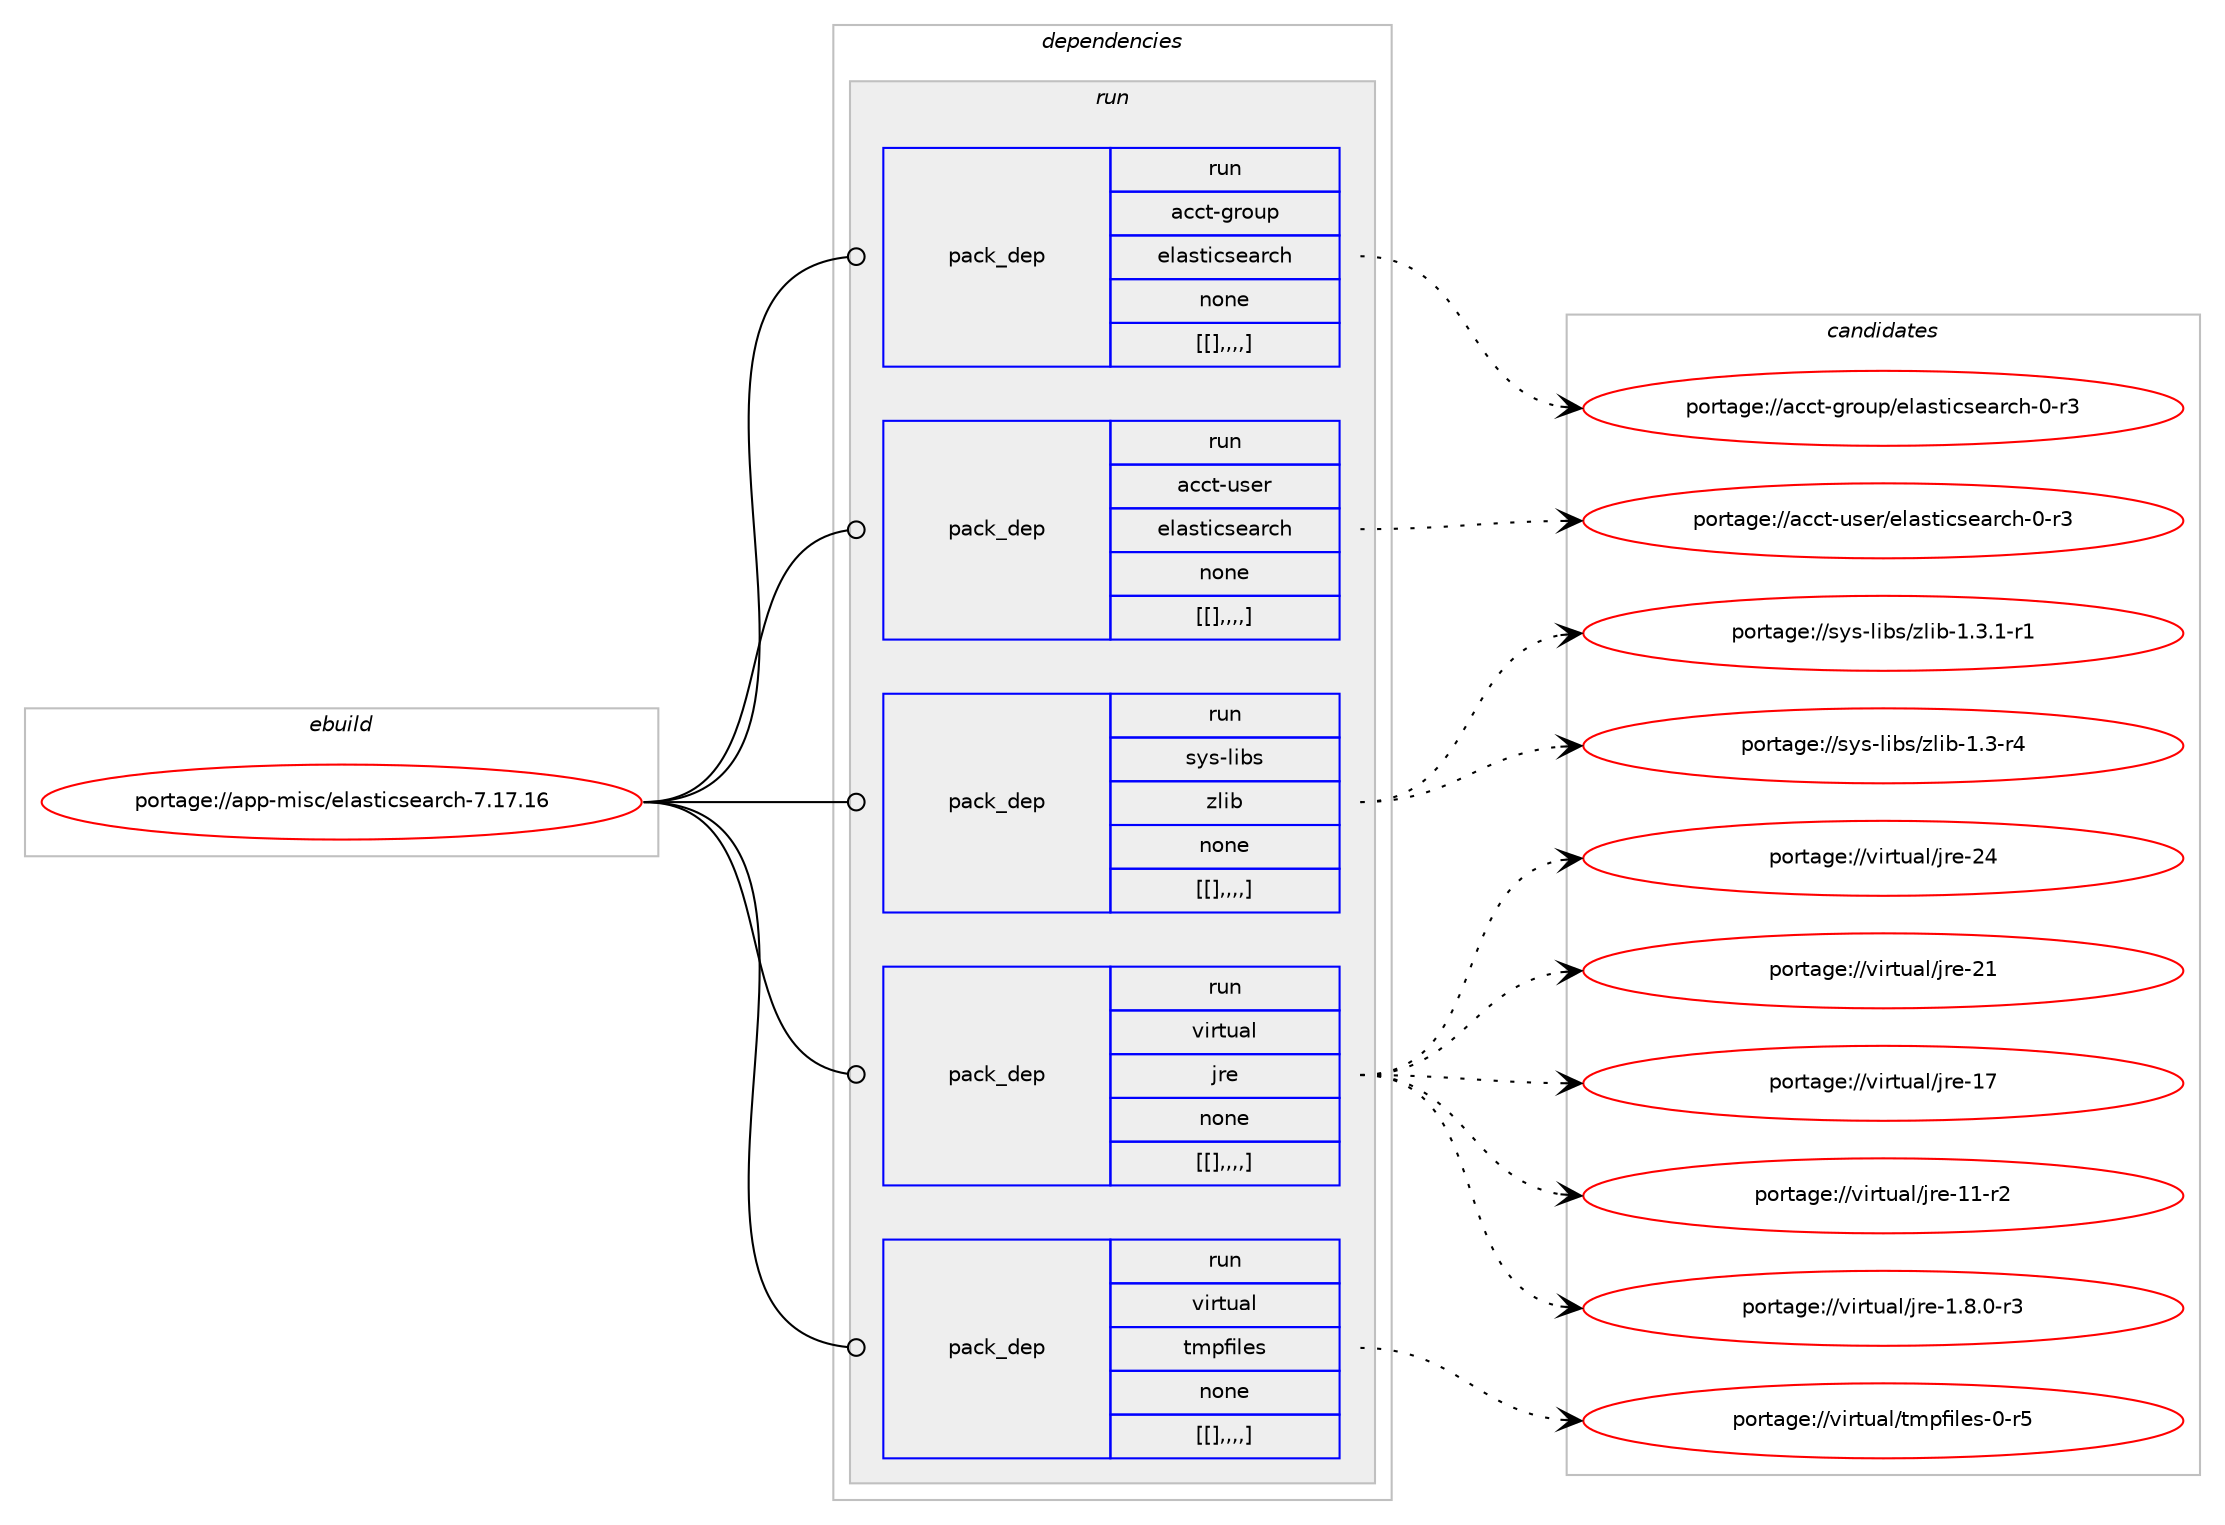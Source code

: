 digraph prolog {

# *************
# Graph options
# *************

newrank=true;
concentrate=true;
compound=true;
graph [rankdir=LR,fontname=Helvetica,fontsize=10,ranksep=1.5];#, ranksep=2.5, nodesep=0.2];
edge  [arrowhead=vee];
node  [fontname=Helvetica,fontsize=10];

# **********
# The ebuild
# **********

subgraph cluster_leftcol {
color=gray;
label=<<i>ebuild</i>>;
id [label="portage://app-misc/elasticsearch-7.17.16", color=red, width=4, href="../app-misc/elasticsearch-7.17.16.svg"];
}

# ****************
# The dependencies
# ****************

subgraph cluster_midcol {
color=gray;
label=<<i>dependencies</i>>;
subgraph cluster_compile {
fillcolor="#eeeeee";
style=filled;
label=<<i>compile</i>>;
}
subgraph cluster_compileandrun {
fillcolor="#eeeeee";
style=filled;
label=<<i>compile and run</i>>;
}
subgraph cluster_run {
fillcolor="#eeeeee";
style=filled;
label=<<i>run</i>>;
subgraph pack28694 {
dependency40973 [label=<<TABLE BORDER="0" CELLBORDER="1" CELLSPACING="0" CELLPADDING="4" WIDTH="220"><TR><TD ROWSPAN="6" CELLPADDING="30">pack_dep</TD></TR><TR><TD WIDTH="110">run</TD></TR><TR><TD>acct-group</TD></TR><TR><TD>elasticsearch</TD></TR><TR><TD>none</TD></TR><TR><TD>[[],,,,]</TD></TR></TABLE>>, shape=none, color=blue];
}
id:e -> dependency40973:w [weight=20,style="solid",arrowhead="odot"];
subgraph pack28695 {
dependency40974 [label=<<TABLE BORDER="0" CELLBORDER="1" CELLSPACING="0" CELLPADDING="4" WIDTH="220"><TR><TD ROWSPAN="6" CELLPADDING="30">pack_dep</TD></TR><TR><TD WIDTH="110">run</TD></TR><TR><TD>acct-user</TD></TR><TR><TD>elasticsearch</TD></TR><TR><TD>none</TD></TR><TR><TD>[[],,,,]</TD></TR></TABLE>>, shape=none, color=blue];
}
id:e -> dependency40974:w [weight=20,style="solid",arrowhead="odot"];
subgraph pack28696 {
dependency40975 [label=<<TABLE BORDER="0" CELLBORDER="1" CELLSPACING="0" CELLPADDING="4" WIDTH="220"><TR><TD ROWSPAN="6" CELLPADDING="30">pack_dep</TD></TR><TR><TD WIDTH="110">run</TD></TR><TR><TD>sys-libs</TD></TR><TR><TD>zlib</TD></TR><TR><TD>none</TD></TR><TR><TD>[[],,,,]</TD></TR></TABLE>>, shape=none, color=blue];
}
id:e -> dependency40975:w [weight=20,style="solid",arrowhead="odot"];
subgraph pack28697 {
dependency40976 [label=<<TABLE BORDER="0" CELLBORDER="1" CELLSPACING="0" CELLPADDING="4" WIDTH="220"><TR><TD ROWSPAN="6" CELLPADDING="30">pack_dep</TD></TR><TR><TD WIDTH="110">run</TD></TR><TR><TD>virtual</TD></TR><TR><TD>jre</TD></TR><TR><TD>none</TD></TR><TR><TD>[[],,,,]</TD></TR></TABLE>>, shape=none, color=blue];
}
id:e -> dependency40976:w [weight=20,style="solid",arrowhead="odot"];
subgraph pack28698 {
dependency40977 [label=<<TABLE BORDER="0" CELLBORDER="1" CELLSPACING="0" CELLPADDING="4" WIDTH="220"><TR><TD ROWSPAN="6" CELLPADDING="30">pack_dep</TD></TR><TR><TD WIDTH="110">run</TD></TR><TR><TD>virtual</TD></TR><TR><TD>tmpfiles</TD></TR><TR><TD>none</TD></TR><TR><TD>[[],,,,]</TD></TR></TABLE>>, shape=none, color=blue];
}
id:e -> dependency40977:w [weight=20,style="solid",arrowhead="odot"];
}
}

# **************
# The candidates
# **************

subgraph cluster_choices {
rank=same;
color=gray;
label=<<i>candidates</i>>;

subgraph choice28694 {
color=black;
nodesep=1;
choice97999911645103114111117112471011089711511610599115101971149910445484511451 [label="portage://acct-group/elasticsearch-0-r3", color=red, width=4,href="../acct-group/elasticsearch-0-r3.svg"];
dependency40973:e -> choice97999911645103114111117112471011089711511610599115101971149910445484511451:w [style=dotted,weight="100"];
}
subgraph choice28695 {
color=black;
nodesep=1;
choice97999911645117115101114471011089711511610599115101971149910445484511451 [label="portage://acct-user/elasticsearch-0-r3", color=red, width=4,href="../acct-user/elasticsearch-0-r3.svg"];
dependency40974:e -> choice97999911645117115101114471011089711511610599115101971149910445484511451:w [style=dotted,weight="100"];
}
subgraph choice28696 {
color=black;
nodesep=1;
choice115121115451081059811547122108105984549465146494511449 [label="portage://sys-libs/zlib-1.3.1-r1", color=red, width=4,href="../sys-libs/zlib-1.3.1-r1.svg"];
choice11512111545108105981154712210810598454946514511452 [label="portage://sys-libs/zlib-1.3-r4", color=red, width=4,href="../sys-libs/zlib-1.3-r4.svg"];
dependency40975:e -> choice115121115451081059811547122108105984549465146494511449:w [style=dotted,weight="100"];
dependency40975:e -> choice11512111545108105981154712210810598454946514511452:w [style=dotted,weight="100"];
}
subgraph choice28697 {
color=black;
nodesep=1;
choice1181051141161179710847106114101455052 [label="portage://virtual/jre-24", color=red, width=4,href="../virtual/jre-24.svg"];
choice1181051141161179710847106114101455049 [label="portage://virtual/jre-21", color=red, width=4,href="../virtual/jre-21.svg"];
choice1181051141161179710847106114101454955 [label="portage://virtual/jre-17", color=red, width=4,href="../virtual/jre-17.svg"];
choice11810511411611797108471061141014549494511450 [label="portage://virtual/jre-11-r2", color=red, width=4,href="../virtual/jre-11-r2.svg"];
choice11810511411611797108471061141014549465646484511451 [label="portage://virtual/jre-1.8.0-r3", color=red, width=4,href="../virtual/jre-1.8.0-r3.svg"];
dependency40976:e -> choice1181051141161179710847106114101455052:w [style=dotted,weight="100"];
dependency40976:e -> choice1181051141161179710847106114101455049:w [style=dotted,weight="100"];
dependency40976:e -> choice1181051141161179710847106114101454955:w [style=dotted,weight="100"];
dependency40976:e -> choice11810511411611797108471061141014549494511450:w [style=dotted,weight="100"];
dependency40976:e -> choice11810511411611797108471061141014549465646484511451:w [style=dotted,weight="100"];
}
subgraph choice28698 {
color=black;
nodesep=1;
choice118105114116117971084711610911210210510810111545484511453 [label="portage://virtual/tmpfiles-0-r5", color=red, width=4,href="../virtual/tmpfiles-0-r5.svg"];
dependency40977:e -> choice118105114116117971084711610911210210510810111545484511453:w [style=dotted,weight="100"];
}
}

}
